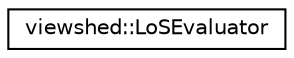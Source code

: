 digraph "Graphical Class Hierarchy"
{
 // LATEX_PDF_SIZE
  edge [fontname="Helvetica",fontsize="10",labelfontname="Helvetica",labelfontsize="10"];
  node [fontname="Helvetica",fontsize="10",shape=record];
  rankdir="LR";
  Node0 [label="viewshed::LoSEvaluator",height=0.2,width=0.4,color="black", fillcolor="white", style="filled",URL="$classviewshed_1_1LoSEvaluator.html",tooltip="Class that takes care of analysing AbstractLoS with respect to given AbstractViewshedAlgorithms,..."];
}

